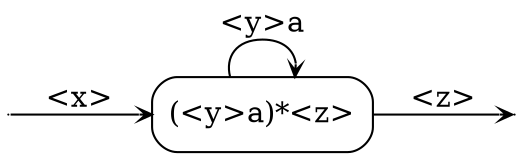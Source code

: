 digraph
{
  vcsn_context = "letterset<char_letters(abc)>, expressionset<letterset<char_letters(xyz)>, z>"
  rankdir = LR
  edge [arrowhead = vee, arrowsize = .6]
  {
    node [shape = point, width = 0]
    I0
    F0
  }
  {
    node [shape = circle, style = rounded, width = 0.5]
    0 [label = "(<y>a)*<z>", shape = box]
  }
  I0 -> 0 [label = "<x>"]
  0 -> F0 [label = "<z>"]
  0 -> 0 [label = "<y>a"]
}
